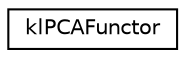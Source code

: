 digraph G
{
  edge [fontname="Helvetica",fontsize="10",labelfontname="Helvetica",labelfontsize="10"];
  node [fontname="Helvetica",fontsize="10",shape=record];
  rankdir=LR;
  Node1 [label="klPCAFunctor",height=0.2,width=0.4,color="black", fillcolor="white", style="filled",URL="$classkl_p_c_a_functor.html"];
}
